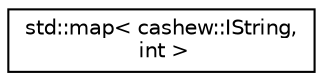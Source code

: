 digraph "Graphical Class Hierarchy"
{
  edge [fontname="Helvetica",fontsize="10",labelfontname="Helvetica",labelfontsize="10"];
  node [fontname="Helvetica",fontsize="10",shape=record];
  rankdir="LR";
  Node0 [label="std::map\< cashew::IString,\l int \>",height=0.2,width=0.4,color="black", fillcolor="white", style="filled",URL="$classstd_1_1map.html"];
}
